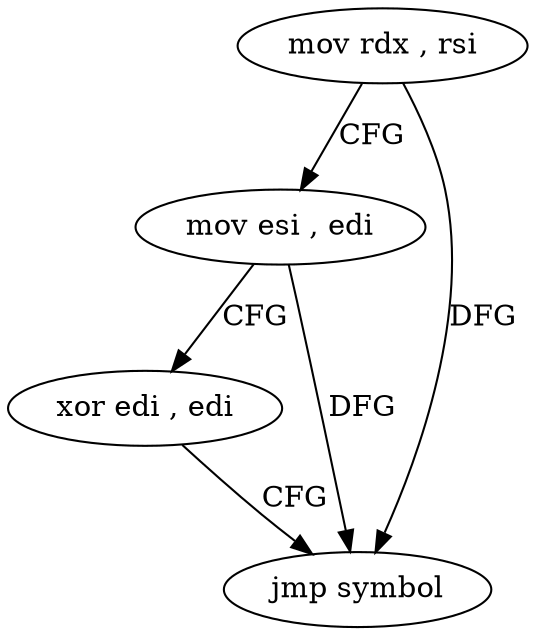 digraph "func" {
"4211120" [label = "mov rdx , rsi" ]
"4211123" [label = "mov esi , edi" ]
"4211125" [label = "xor edi , edi" ]
"4211127" [label = "jmp symbol" ]
"4211120" -> "4211123" [ label = "CFG" ]
"4211120" -> "4211127" [ label = "DFG" ]
"4211123" -> "4211125" [ label = "CFG" ]
"4211123" -> "4211127" [ label = "DFG" ]
"4211125" -> "4211127" [ label = "CFG" ]
}
